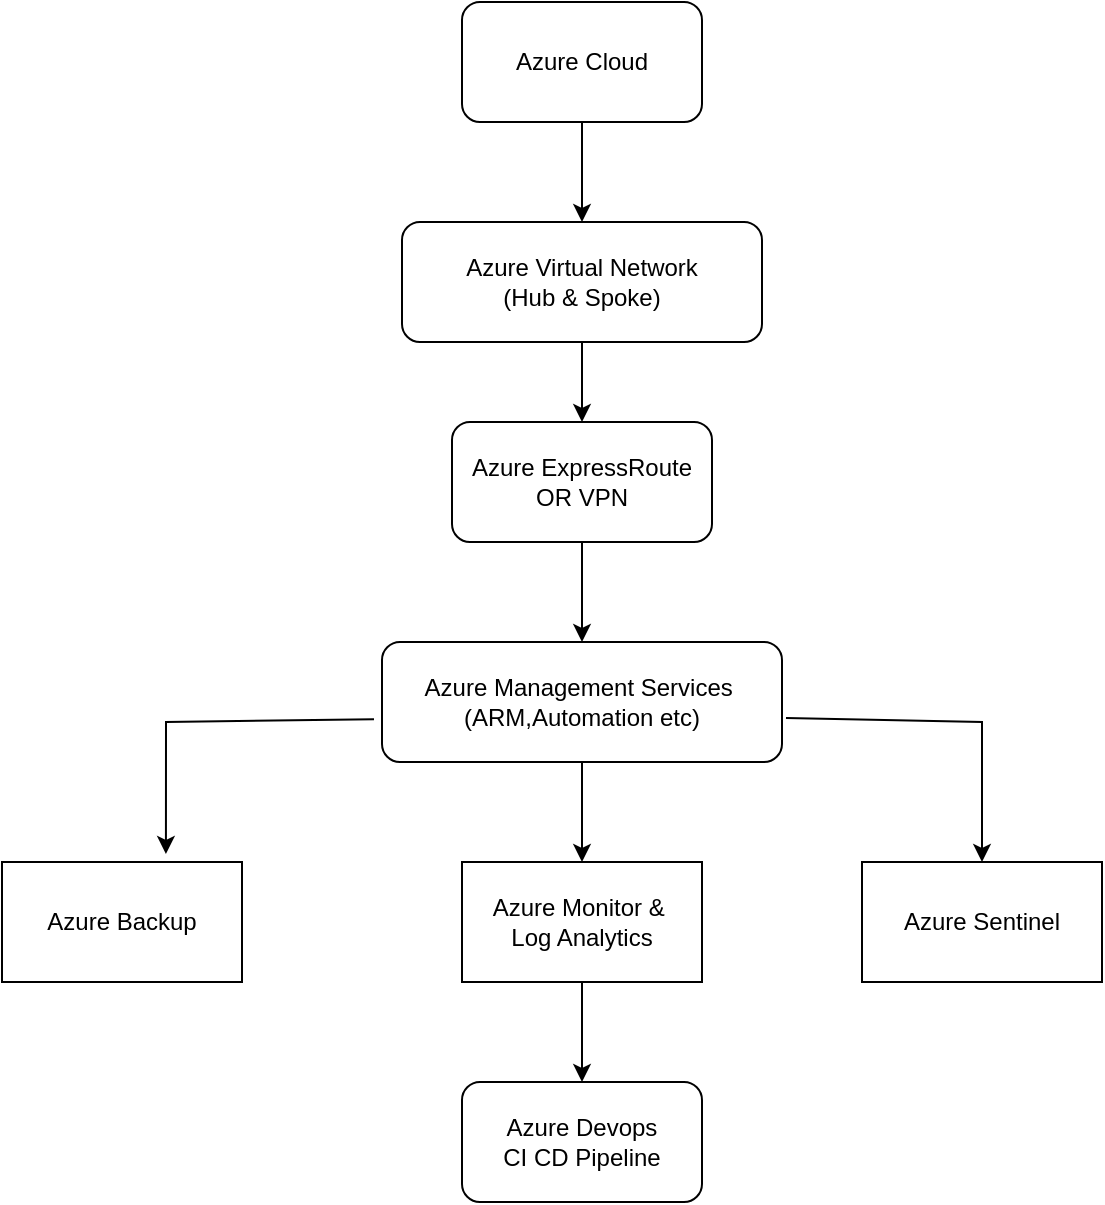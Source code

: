 <mxfile version="24.6.4" type="device">
  <diagram name="Page-1" id="KQFuyftz7reZFENfJaDW">
    <mxGraphModel dx="794" dy="412" grid="1" gridSize="10" guides="1" tooltips="1" connect="1" arrows="1" fold="1" page="1" pageScale="1" pageWidth="850" pageHeight="1100" math="0" shadow="0">
      <root>
        <mxCell id="0" />
        <mxCell id="1" parent="0" />
        <mxCell id="hqGqQby-uz6OhmOYH-jm-11" value="" style="edgeStyle=orthogonalEdgeStyle;rounded=0;orthogonalLoop=1;jettySize=auto;html=1;" edge="1" parent="1" source="hqGqQby-uz6OhmOYH-jm-3" target="hqGqQby-uz6OhmOYH-jm-4">
          <mxGeometry relative="1" as="geometry" />
        </mxCell>
        <mxCell id="hqGqQby-uz6OhmOYH-jm-3" value="Azure Cloud" style="rounded=1;whiteSpace=wrap;html=1;" vertex="1" parent="1">
          <mxGeometry x="320" y="440" width="120" height="60" as="geometry" />
        </mxCell>
        <mxCell id="hqGqQby-uz6OhmOYH-jm-13" value="" style="edgeStyle=orthogonalEdgeStyle;rounded=0;orthogonalLoop=1;jettySize=auto;html=1;" edge="1" parent="1" source="hqGqQby-uz6OhmOYH-jm-4" target="hqGqQby-uz6OhmOYH-jm-5">
          <mxGeometry relative="1" as="geometry" />
        </mxCell>
        <mxCell id="hqGqQby-uz6OhmOYH-jm-4" value="Azure Virtual Network&lt;div&gt;(Hub &amp;amp; Spoke)&lt;br&gt;&lt;/div&gt;" style="rounded=1;whiteSpace=wrap;html=1;" vertex="1" parent="1">
          <mxGeometry x="290" y="550" width="180" height="60" as="geometry" />
        </mxCell>
        <mxCell id="hqGqQby-uz6OhmOYH-jm-14" value="" style="edgeStyle=orthogonalEdgeStyle;rounded=0;orthogonalLoop=1;jettySize=auto;html=1;" edge="1" parent="1" source="hqGqQby-uz6OhmOYH-jm-5" target="hqGqQby-uz6OhmOYH-jm-6">
          <mxGeometry relative="1" as="geometry" />
        </mxCell>
        <mxCell id="hqGqQby-uz6OhmOYH-jm-5" value="Azure ExpressRoute&lt;div&gt;OR VPN&lt;/div&gt;" style="rounded=1;whiteSpace=wrap;html=1;" vertex="1" parent="1">
          <mxGeometry x="315" y="650" width="130" height="60" as="geometry" />
        </mxCell>
        <mxCell id="hqGqQby-uz6OhmOYH-jm-15" value="" style="edgeStyle=orthogonalEdgeStyle;rounded=0;orthogonalLoop=1;jettySize=auto;html=1;" edge="1" parent="1" source="hqGqQby-uz6OhmOYH-jm-6" target="hqGqQby-uz6OhmOYH-jm-8">
          <mxGeometry relative="1" as="geometry" />
        </mxCell>
        <mxCell id="hqGqQby-uz6OhmOYH-jm-6" value="Azure Management Services&amp;nbsp;&lt;div&gt;(ARM,Automation etc)&lt;/div&gt;" style="rounded=1;whiteSpace=wrap;html=1;" vertex="1" parent="1">
          <mxGeometry x="280" y="760" width="200" height="60" as="geometry" />
        </mxCell>
        <mxCell id="hqGqQby-uz6OhmOYH-jm-7" value="Azure Backup" style="rounded=0;whiteSpace=wrap;html=1;" vertex="1" parent="1">
          <mxGeometry x="90" y="870" width="120" height="60" as="geometry" />
        </mxCell>
        <mxCell id="hqGqQby-uz6OhmOYH-jm-16" value="" style="edgeStyle=orthogonalEdgeStyle;rounded=0;orthogonalLoop=1;jettySize=auto;html=1;" edge="1" parent="1" source="hqGqQby-uz6OhmOYH-jm-8" target="hqGqQby-uz6OhmOYH-jm-10">
          <mxGeometry relative="1" as="geometry" />
        </mxCell>
        <mxCell id="hqGqQby-uz6OhmOYH-jm-8" value="Azure Monitor &amp;amp;&amp;nbsp;&lt;div&gt;Log Analytics&lt;/div&gt;" style="rounded=0;whiteSpace=wrap;html=1;" vertex="1" parent="1">
          <mxGeometry x="320" y="870" width="120" height="60" as="geometry" />
        </mxCell>
        <mxCell id="hqGqQby-uz6OhmOYH-jm-9" value="Azure Sentinel" style="rounded=0;whiteSpace=wrap;html=1;" vertex="1" parent="1">
          <mxGeometry x="520" y="870" width="120" height="60" as="geometry" />
        </mxCell>
        <mxCell id="hqGqQby-uz6OhmOYH-jm-10" value="Azure Devops&lt;div&gt;CI CD Pipeline&lt;/div&gt;" style="rounded=1;whiteSpace=wrap;html=1;" vertex="1" parent="1">
          <mxGeometry x="320" y="980" width="120" height="60" as="geometry" />
        </mxCell>
        <mxCell id="hqGqQby-uz6OhmOYH-jm-17" value="" style="endArrow=classic;html=1;rounded=0;entryX=0.683;entryY=-0.067;entryDx=0;entryDy=0;entryPerimeter=0;exitX=-0.02;exitY=0.644;exitDx=0;exitDy=0;exitPerimeter=0;" edge="1" parent="1" source="hqGqQby-uz6OhmOYH-jm-6" target="hqGqQby-uz6OhmOYH-jm-7">
          <mxGeometry width="50" height="50" relative="1" as="geometry">
            <mxPoint x="170" y="810" as="sourcePoint" />
            <mxPoint x="370" y="860" as="targetPoint" />
            <Array as="points">
              <mxPoint x="172" y="800" />
            </Array>
          </mxGeometry>
        </mxCell>
        <mxCell id="hqGqQby-uz6OhmOYH-jm-18" value="" style="endArrow=classic;html=1;rounded=0;entryX=0.5;entryY=0;entryDx=0;entryDy=0;exitX=1.01;exitY=0.633;exitDx=0;exitDy=0;exitPerimeter=0;" edge="1" parent="1" source="hqGqQby-uz6OhmOYH-jm-6" target="hqGqQby-uz6OhmOYH-jm-9">
          <mxGeometry width="50" height="50" relative="1" as="geometry">
            <mxPoint x="580" y="800" as="sourcePoint" />
            <mxPoint x="370" y="860" as="targetPoint" />
            <Array as="points">
              <mxPoint x="580" y="800" />
            </Array>
          </mxGeometry>
        </mxCell>
      </root>
    </mxGraphModel>
  </diagram>
</mxfile>
